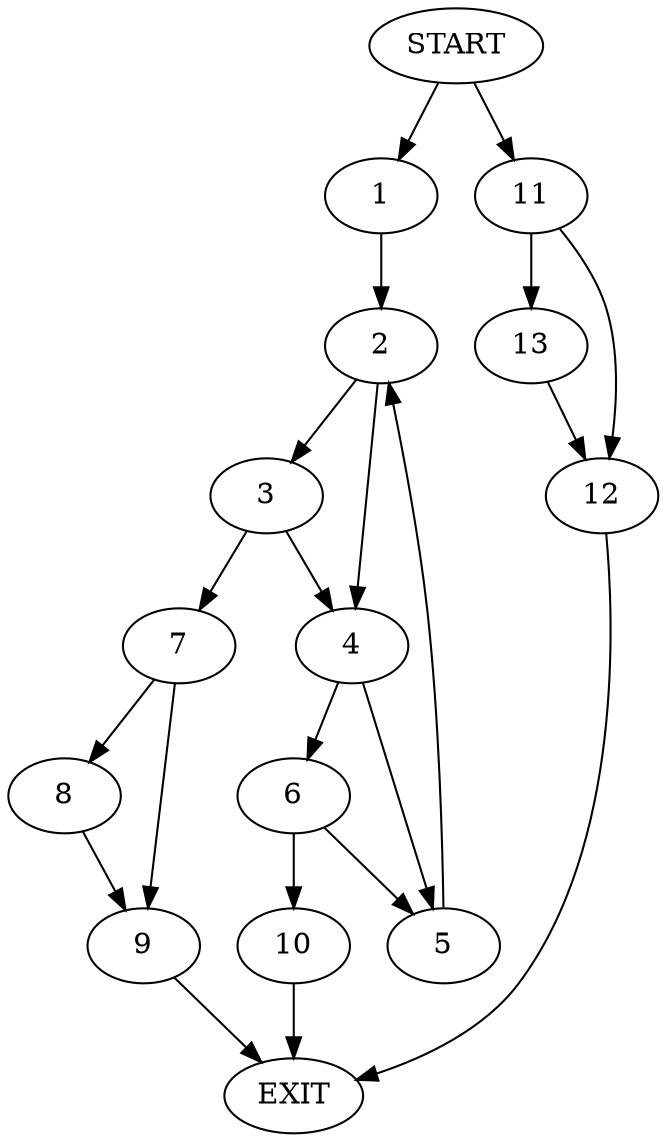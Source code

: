 digraph {
0 [label="START"]
14 [label="EXIT"]
0 -> 1
1 -> 2
2 -> 3
2 -> 4
4 -> 5
4 -> 6
3 -> 4
3 -> 7
7 -> 8
7 -> 9
9 -> 14
8 -> 9
6 -> 10
6 -> 5
5 -> 2
10 -> 14
0 -> 11
11 -> 12
11 -> 13
13 -> 12
12 -> 14
}
